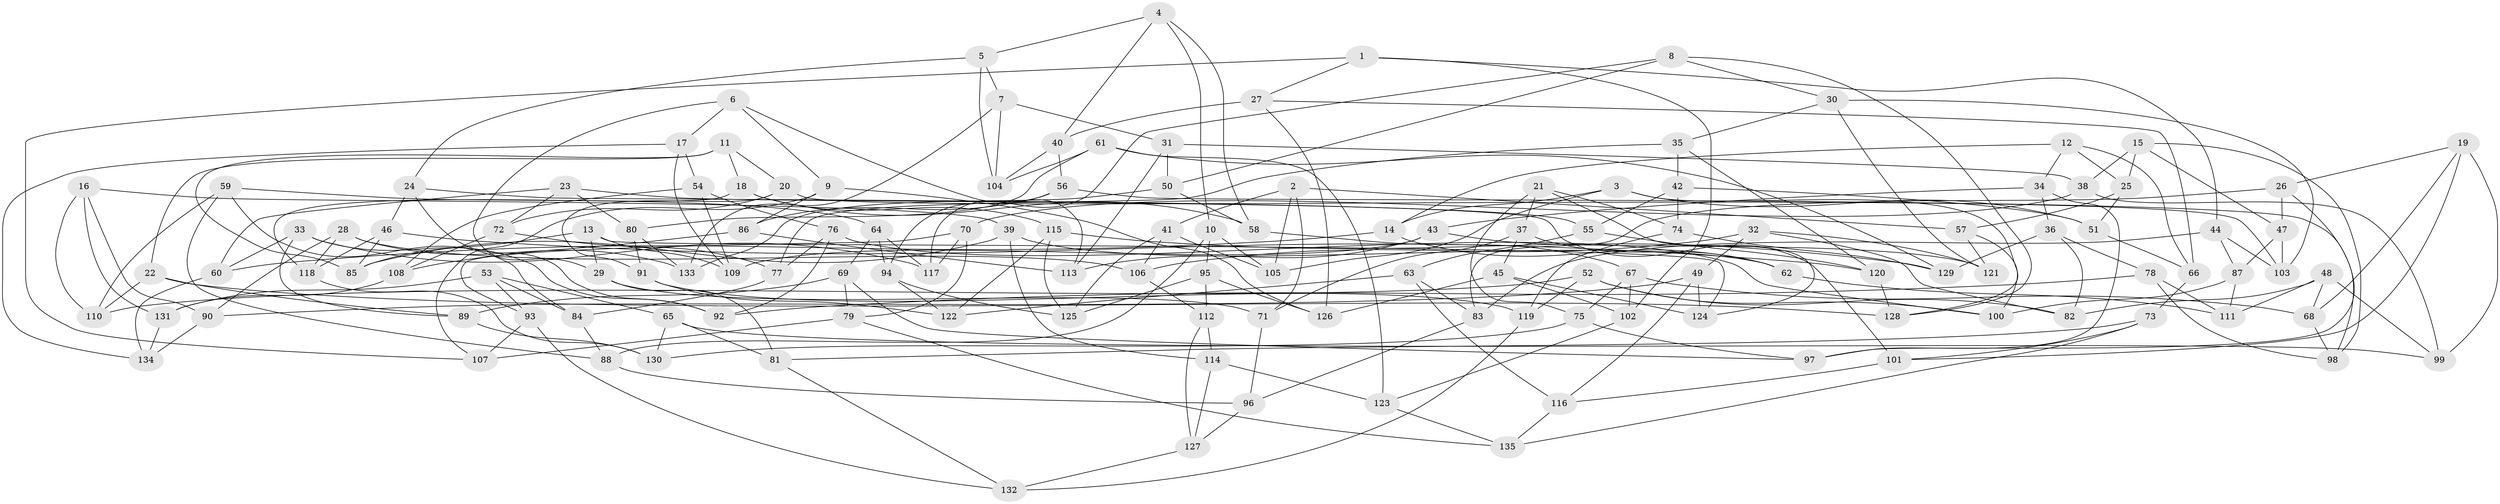 // Generated by graph-tools (version 1.1) at 2025/56/03/09/25 04:56:42]
// undirected, 135 vertices, 270 edges
graph export_dot {
graph [start="1"]
  node [color=gray90,style=filled];
  1;
  2;
  3;
  4;
  5;
  6;
  7;
  8;
  9;
  10;
  11;
  12;
  13;
  14;
  15;
  16;
  17;
  18;
  19;
  20;
  21;
  22;
  23;
  24;
  25;
  26;
  27;
  28;
  29;
  30;
  31;
  32;
  33;
  34;
  35;
  36;
  37;
  38;
  39;
  40;
  41;
  42;
  43;
  44;
  45;
  46;
  47;
  48;
  49;
  50;
  51;
  52;
  53;
  54;
  55;
  56;
  57;
  58;
  59;
  60;
  61;
  62;
  63;
  64;
  65;
  66;
  67;
  68;
  69;
  70;
  71;
  72;
  73;
  74;
  75;
  76;
  77;
  78;
  79;
  80;
  81;
  82;
  83;
  84;
  85;
  86;
  87;
  88;
  89;
  90;
  91;
  92;
  93;
  94;
  95;
  96;
  97;
  98;
  99;
  100;
  101;
  102;
  103;
  104;
  105;
  106;
  107;
  108;
  109;
  110;
  111;
  112;
  113;
  114;
  115;
  116;
  117;
  118;
  119;
  120;
  121;
  122;
  123;
  124;
  125;
  126;
  127;
  128;
  129;
  130;
  131;
  132;
  133;
  134;
  135;
  1 -- 107;
  1 -- 27;
  1 -- 44;
  1 -- 102;
  2 -- 57;
  2 -- 71;
  2 -- 105;
  2 -- 41;
  3 -- 14;
  3 -- 128;
  3 -- 105;
  3 -- 51;
  4 -- 40;
  4 -- 10;
  4 -- 58;
  4 -- 5;
  5 -- 24;
  5 -- 104;
  5 -- 7;
  6 -- 29;
  6 -- 113;
  6 -- 17;
  6 -- 9;
  7 -- 104;
  7 -- 133;
  7 -- 31;
  8 -- 50;
  8 -- 30;
  8 -- 117;
  8 -- 128;
  9 -- 107;
  9 -- 126;
  9 -- 86;
  10 -- 105;
  10 -- 95;
  10 -- 88;
  11 -- 85;
  11 -- 18;
  11 -- 22;
  11 -- 20;
  12 -- 14;
  12 -- 34;
  12 -- 66;
  12 -- 25;
  13 -- 85;
  13 -- 109;
  13 -- 29;
  13 -- 124;
  14 -- 62;
  14 -- 60;
  15 -- 38;
  15 -- 98;
  15 -- 47;
  15 -- 25;
  16 -- 90;
  16 -- 131;
  16 -- 110;
  16 -- 39;
  17 -- 109;
  17 -- 134;
  17 -- 54;
  18 -- 118;
  18 -- 115;
  18 -- 58;
  19 -- 99;
  19 -- 101;
  19 -- 68;
  19 -- 26;
  20 -- 103;
  20 -- 91;
  20 -- 72;
  21 -- 75;
  21 -- 124;
  21 -- 74;
  21 -- 37;
  22 -- 128;
  22 -- 110;
  22 -- 89;
  23 -- 80;
  23 -- 55;
  23 -- 60;
  23 -- 72;
  24 -- 101;
  24 -- 92;
  24 -- 46;
  25 -- 57;
  25 -- 51;
  26 -- 47;
  26 -- 97;
  26 -- 83;
  27 -- 40;
  27 -- 126;
  27 -- 66;
  28 -- 90;
  28 -- 106;
  28 -- 133;
  28 -- 118;
  29 -- 71;
  29 -- 81;
  30 -- 103;
  30 -- 35;
  30 -- 121;
  31 -- 113;
  31 -- 38;
  31 -- 50;
  32 -- 82;
  32 -- 121;
  32 -- 49;
  32 -- 106;
  33 -- 60;
  33 -- 89;
  33 -- 92;
  33 -- 117;
  34 -- 97;
  34 -- 36;
  34 -- 43;
  35 -- 77;
  35 -- 42;
  35 -- 120;
  36 -- 82;
  36 -- 78;
  36 -- 129;
  37 -- 62;
  37 -- 45;
  37 -- 71;
  38 -- 99;
  38 -- 70;
  39 -- 62;
  39 -- 85;
  39 -- 114;
  40 -- 104;
  40 -- 56;
  41 -- 106;
  41 -- 105;
  41 -- 125;
  42 -- 55;
  42 -- 74;
  42 -- 51;
  43 -- 121;
  43 -- 109;
  43 -- 113;
  44 -- 87;
  44 -- 83;
  44 -- 103;
  45 -- 126;
  45 -- 102;
  45 -- 124;
  46 -- 120;
  46 -- 85;
  46 -- 118;
  47 -- 87;
  47 -- 103;
  48 -- 99;
  48 -- 68;
  48 -- 82;
  48 -- 111;
  49 -- 124;
  49 -- 116;
  49 -- 90;
  50 -- 133;
  50 -- 58;
  51 -- 66;
  52 -- 119;
  52 -- 110;
  52 -- 82;
  52 -- 100;
  53 -- 131;
  53 -- 84;
  53 -- 93;
  53 -- 65;
  54 -- 108;
  54 -- 76;
  54 -- 109;
  55 -- 63;
  55 -- 120;
  56 -- 86;
  56 -- 94;
  56 -- 98;
  57 -- 100;
  57 -- 121;
  58 -- 67;
  59 -- 84;
  59 -- 110;
  59 -- 64;
  59 -- 88;
  60 -- 134;
  61 -- 123;
  61 -- 80;
  61 -- 104;
  61 -- 129;
  62 -- 111;
  63 -- 83;
  63 -- 122;
  63 -- 116;
  64 -- 69;
  64 -- 117;
  64 -- 94;
  65 -- 99;
  65 -- 130;
  65 -- 81;
  66 -- 73;
  67 -- 68;
  67 -- 75;
  67 -- 102;
  68 -- 98;
  69 -- 89;
  69 -- 97;
  69 -- 79;
  70 -- 79;
  70 -- 93;
  70 -- 117;
  71 -- 96;
  72 -- 108;
  72 -- 77;
  73 -- 135;
  73 -- 81;
  73 -- 101;
  74 -- 119;
  74 -- 129;
  75 -- 97;
  75 -- 130;
  76 -- 100;
  76 -- 92;
  76 -- 77;
  77 -- 84;
  78 -- 92;
  78 -- 111;
  78 -- 98;
  79 -- 107;
  79 -- 135;
  80 -- 91;
  80 -- 133;
  81 -- 132;
  83 -- 96;
  84 -- 88;
  86 -- 108;
  86 -- 113;
  87 -- 100;
  87 -- 111;
  88 -- 96;
  89 -- 130;
  90 -- 134;
  91 -- 122;
  91 -- 119;
  93 -- 132;
  93 -- 107;
  94 -- 125;
  94 -- 122;
  95 -- 112;
  95 -- 126;
  95 -- 125;
  96 -- 127;
  101 -- 116;
  102 -- 123;
  106 -- 112;
  108 -- 131;
  112 -- 127;
  112 -- 114;
  114 -- 127;
  114 -- 123;
  115 -- 129;
  115 -- 125;
  115 -- 122;
  116 -- 135;
  118 -- 130;
  119 -- 132;
  120 -- 128;
  123 -- 135;
  127 -- 132;
  131 -- 134;
}
